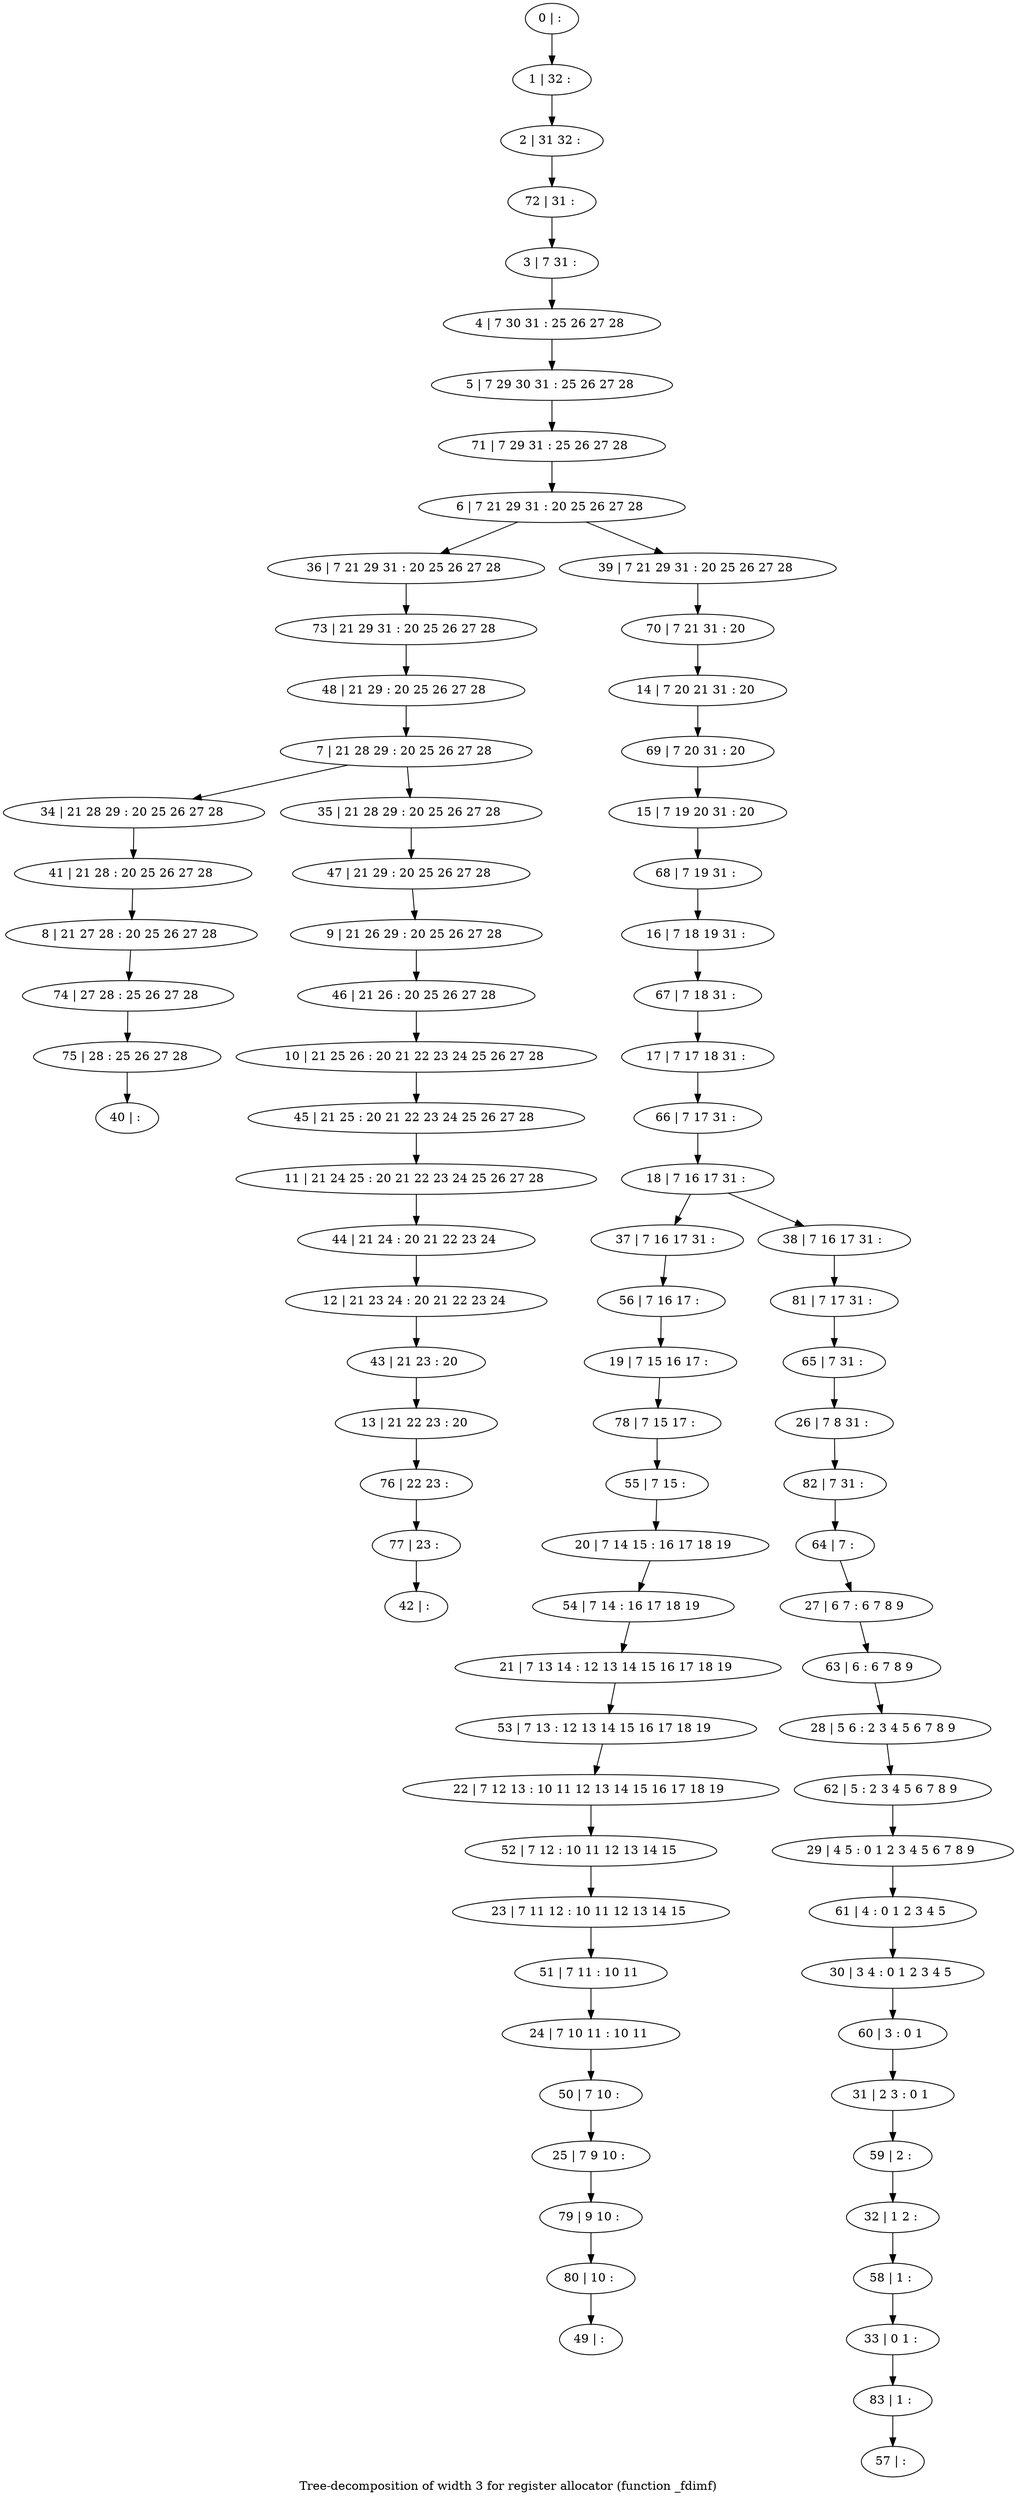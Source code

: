 digraph G {
graph [label="Tree-decomposition of width 3 for register allocator (function _fdimf)"]
0[label="0 | : "];
1[label="1 | 32 : "];
2[label="2 | 31 32 : "];
3[label="3 | 7 31 : "];
4[label="4 | 7 30 31 : 25 26 27 28 "];
5[label="5 | 7 29 30 31 : 25 26 27 28 "];
6[label="6 | 7 21 29 31 : 20 25 26 27 28 "];
7[label="7 | 21 28 29 : 20 25 26 27 28 "];
8[label="8 | 21 27 28 : 20 25 26 27 28 "];
9[label="9 | 21 26 29 : 20 25 26 27 28 "];
10[label="10 | 21 25 26 : 20 21 22 23 24 25 26 27 28 "];
11[label="11 | 21 24 25 : 20 21 22 23 24 25 26 27 28 "];
12[label="12 | 21 23 24 : 20 21 22 23 24 "];
13[label="13 | 21 22 23 : 20 "];
14[label="14 | 7 20 21 31 : 20 "];
15[label="15 | 7 19 20 31 : 20 "];
16[label="16 | 7 18 19 31 : "];
17[label="17 | 7 17 18 31 : "];
18[label="18 | 7 16 17 31 : "];
19[label="19 | 7 15 16 17 : "];
20[label="20 | 7 14 15 : 16 17 18 19 "];
21[label="21 | 7 13 14 : 12 13 14 15 16 17 18 19 "];
22[label="22 | 7 12 13 : 10 11 12 13 14 15 16 17 18 19 "];
23[label="23 | 7 11 12 : 10 11 12 13 14 15 "];
24[label="24 | 7 10 11 : 10 11 "];
25[label="25 | 7 9 10 : "];
26[label="26 | 7 8 31 : "];
27[label="27 | 6 7 : 6 7 8 9 "];
28[label="28 | 5 6 : 2 3 4 5 6 7 8 9 "];
29[label="29 | 4 5 : 0 1 2 3 4 5 6 7 8 9 "];
30[label="30 | 3 4 : 0 1 2 3 4 5 "];
31[label="31 | 2 3 : 0 1 "];
32[label="32 | 1 2 : "];
33[label="33 | 0 1 : "];
34[label="34 | 21 28 29 : 20 25 26 27 28 "];
35[label="35 | 21 28 29 : 20 25 26 27 28 "];
36[label="36 | 7 21 29 31 : 20 25 26 27 28 "];
37[label="37 | 7 16 17 31 : "];
38[label="38 | 7 16 17 31 : "];
39[label="39 | 7 21 29 31 : 20 25 26 27 28 "];
40[label="40 | : "];
41[label="41 | 21 28 : 20 25 26 27 28 "];
42[label="42 | : "];
43[label="43 | 21 23 : 20 "];
44[label="44 | 21 24 : 20 21 22 23 24 "];
45[label="45 | 21 25 : 20 21 22 23 24 25 26 27 28 "];
46[label="46 | 21 26 : 20 25 26 27 28 "];
47[label="47 | 21 29 : 20 25 26 27 28 "];
48[label="48 | 21 29 : 20 25 26 27 28 "];
49[label="49 | : "];
50[label="50 | 7 10 : "];
51[label="51 | 7 11 : 10 11 "];
52[label="52 | 7 12 : 10 11 12 13 14 15 "];
53[label="53 | 7 13 : 12 13 14 15 16 17 18 19 "];
54[label="54 | 7 14 : 16 17 18 19 "];
55[label="55 | 7 15 : "];
56[label="56 | 7 16 17 : "];
57[label="57 | : "];
58[label="58 | 1 : "];
59[label="59 | 2 : "];
60[label="60 | 3 : 0 1 "];
61[label="61 | 4 : 0 1 2 3 4 5 "];
62[label="62 | 5 : 2 3 4 5 6 7 8 9 "];
63[label="63 | 6 : 6 7 8 9 "];
64[label="64 | 7 : "];
65[label="65 | 7 31 : "];
66[label="66 | 7 17 31 : "];
67[label="67 | 7 18 31 : "];
68[label="68 | 7 19 31 : "];
69[label="69 | 7 20 31 : 20 "];
70[label="70 | 7 21 31 : 20 "];
71[label="71 | 7 29 31 : 25 26 27 28 "];
72[label="72 | 31 : "];
73[label="73 | 21 29 31 : 20 25 26 27 28 "];
74[label="74 | 27 28 : 25 26 27 28 "];
75[label="75 | 28 : 25 26 27 28 "];
76[label="76 | 22 23 : "];
77[label="77 | 23 : "];
78[label="78 | 7 15 17 : "];
79[label="79 | 9 10 : "];
80[label="80 | 10 : "];
81[label="81 | 7 17 31 : "];
82[label="82 | 7 31 : "];
83[label="83 | 1 : "];
0->1 ;
1->2 ;
3->4 ;
4->5 ;
7->34 ;
7->35 ;
6->36 ;
18->37 ;
18->38 ;
6->39 ;
41->8 ;
34->41 ;
43->13 ;
12->43 ;
44->12 ;
11->44 ;
45->11 ;
10->45 ;
46->10 ;
9->46 ;
47->9 ;
35->47 ;
48->7 ;
50->25 ;
24->50 ;
51->24 ;
23->51 ;
52->23 ;
22->52 ;
53->22 ;
21->53 ;
54->21 ;
20->54 ;
55->20 ;
56->19 ;
37->56 ;
58->33 ;
32->58 ;
59->32 ;
31->59 ;
60->31 ;
30->60 ;
61->30 ;
29->61 ;
62->29 ;
28->62 ;
63->28 ;
27->63 ;
64->27 ;
65->26 ;
66->18 ;
17->66 ;
67->17 ;
16->67 ;
68->16 ;
15->68 ;
69->15 ;
14->69 ;
70->14 ;
39->70 ;
71->6 ;
5->71 ;
72->3 ;
2->72 ;
73->48 ;
36->73 ;
8->74 ;
75->40 ;
74->75 ;
13->76 ;
77->42 ;
76->77 ;
78->55 ;
19->78 ;
25->79 ;
80->49 ;
79->80 ;
81->65 ;
38->81 ;
82->64 ;
26->82 ;
83->57 ;
33->83 ;
}
